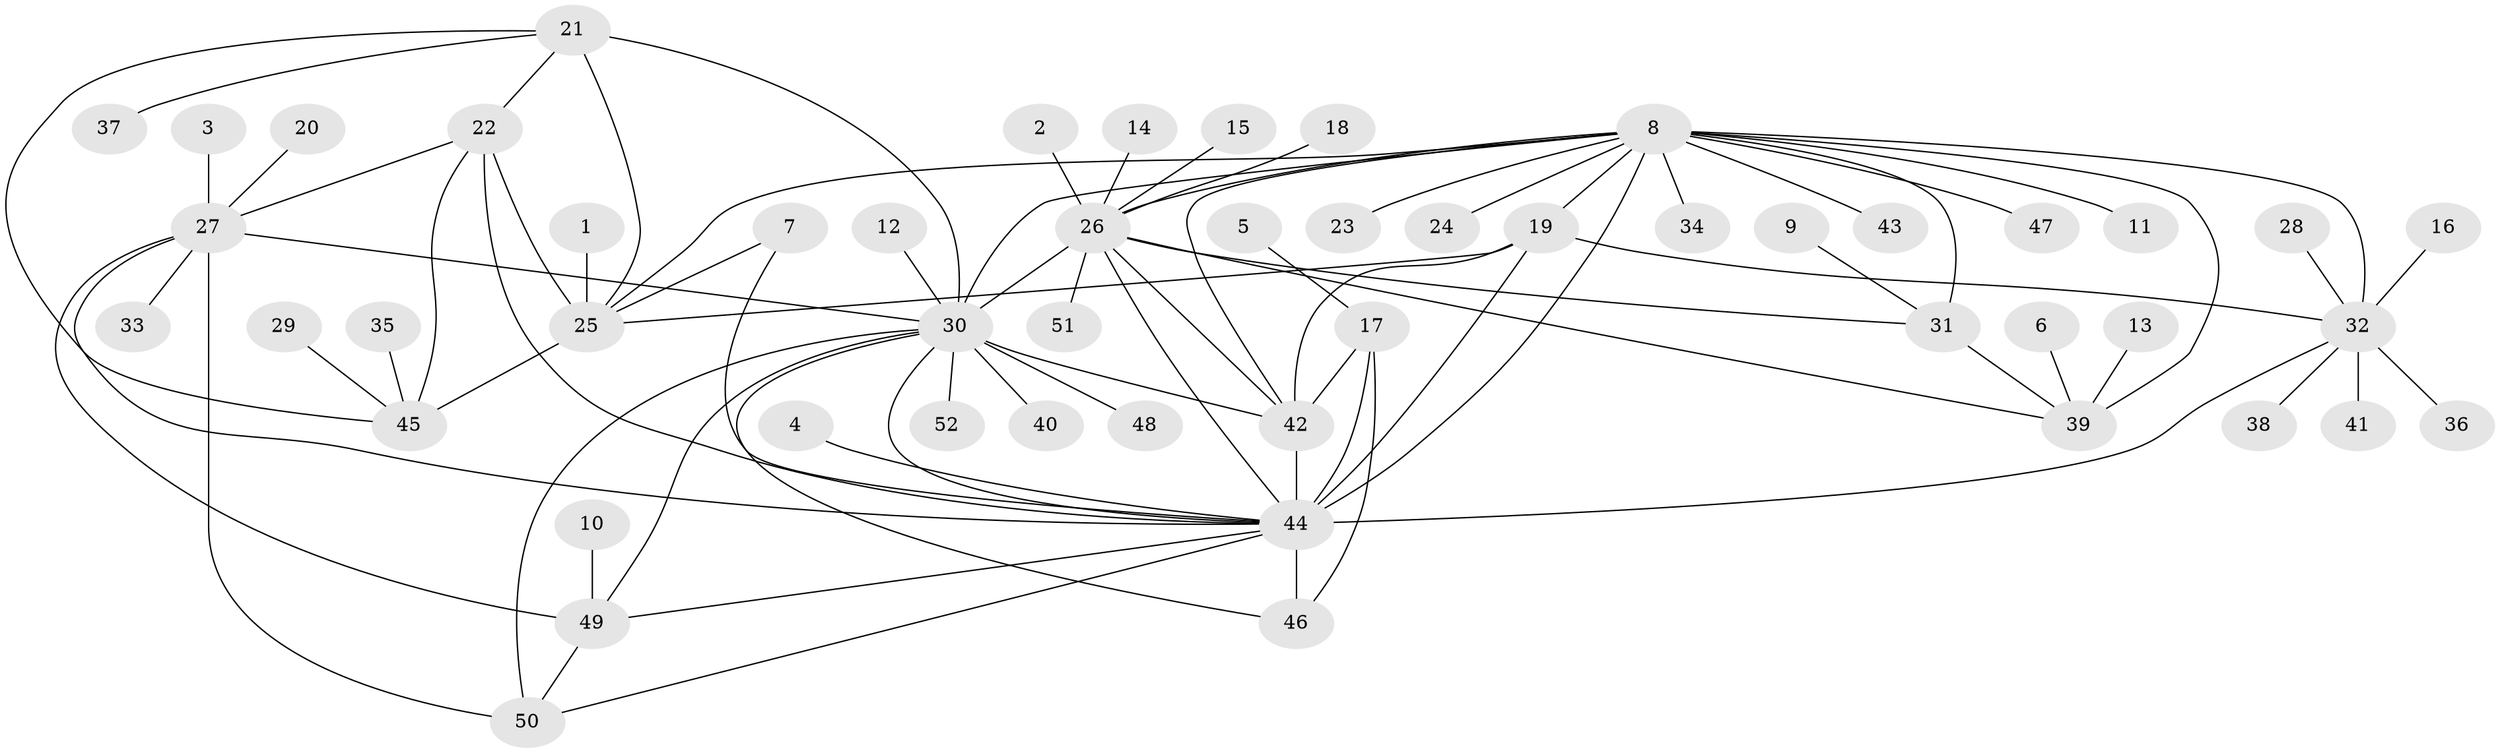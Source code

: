 // original degree distribution, {7: 0.04807692307692308, 9: 0.028846153846153848, 8: 0.08653846153846154, 5: 0.038461538461538464, 10: 0.009615384615384616, 6: 0.019230769230769232, 16: 0.009615384615384616, 2: 0.14423076923076922, 1: 0.5576923076923077, 3: 0.057692307692307696}
// Generated by graph-tools (version 1.1) at 2025/26/03/09/25 03:26:42]
// undirected, 52 vertices, 81 edges
graph export_dot {
graph [start="1"]
  node [color=gray90,style=filled];
  1;
  2;
  3;
  4;
  5;
  6;
  7;
  8;
  9;
  10;
  11;
  12;
  13;
  14;
  15;
  16;
  17;
  18;
  19;
  20;
  21;
  22;
  23;
  24;
  25;
  26;
  27;
  28;
  29;
  30;
  31;
  32;
  33;
  34;
  35;
  36;
  37;
  38;
  39;
  40;
  41;
  42;
  43;
  44;
  45;
  46;
  47;
  48;
  49;
  50;
  51;
  52;
  1 -- 25 [weight=1.0];
  2 -- 26 [weight=1.0];
  3 -- 27 [weight=1.0];
  4 -- 44 [weight=1.0];
  5 -- 17 [weight=1.0];
  6 -- 39 [weight=1.0];
  7 -- 25 [weight=1.0];
  7 -- 44 [weight=1.0];
  8 -- 11 [weight=1.0];
  8 -- 19 [weight=2.0];
  8 -- 23 [weight=1.0];
  8 -- 24 [weight=1.0];
  8 -- 25 [weight=1.0];
  8 -- 26 [weight=2.0];
  8 -- 30 [weight=1.0];
  8 -- 31 [weight=3.0];
  8 -- 32 [weight=2.0];
  8 -- 34 [weight=1.0];
  8 -- 39 [weight=2.0];
  8 -- 42 [weight=1.0];
  8 -- 43 [weight=1.0];
  8 -- 44 [weight=2.0];
  8 -- 47 [weight=1.0];
  9 -- 31 [weight=1.0];
  10 -- 49 [weight=1.0];
  12 -- 30 [weight=1.0];
  13 -- 39 [weight=1.0];
  14 -- 26 [weight=1.0];
  15 -- 26 [weight=1.0];
  16 -- 32 [weight=1.0];
  17 -- 42 [weight=2.0];
  17 -- 44 [weight=2.0];
  17 -- 46 [weight=1.0];
  18 -- 26 [weight=1.0];
  19 -- 25 [weight=1.0];
  19 -- 32 [weight=1.0];
  19 -- 42 [weight=1.0];
  19 -- 44 [weight=1.0];
  20 -- 27 [weight=1.0];
  21 -- 22 [weight=1.0];
  21 -- 25 [weight=2.0];
  21 -- 30 [weight=1.0];
  21 -- 37 [weight=1.0];
  21 -- 45 [weight=1.0];
  22 -- 25 [weight=2.0];
  22 -- 27 [weight=1.0];
  22 -- 44 [weight=1.0];
  22 -- 45 [weight=1.0];
  25 -- 45 [weight=2.0];
  26 -- 30 [weight=1.0];
  26 -- 31 [weight=1.0];
  26 -- 39 [weight=1.0];
  26 -- 42 [weight=1.0];
  26 -- 44 [weight=1.0];
  26 -- 51 [weight=1.0];
  27 -- 30 [weight=1.0];
  27 -- 33 [weight=1.0];
  27 -- 44 [weight=1.0];
  27 -- 49 [weight=1.0];
  27 -- 50 [weight=1.0];
  28 -- 32 [weight=1.0];
  29 -- 45 [weight=1.0];
  30 -- 40 [weight=1.0];
  30 -- 42 [weight=2.0];
  30 -- 44 [weight=1.0];
  30 -- 46 [weight=1.0];
  30 -- 48 [weight=1.0];
  30 -- 49 [weight=1.0];
  30 -- 50 [weight=1.0];
  30 -- 52 [weight=1.0];
  31 -- 39 [weight=1.0];
  32 -- 36 [weight=1.0];
  32 -- 38 [weight=1.0];
  32 -- 41 [weight=1.0];
  32 -- 44 [weight=1.0];
  35 -- 45 [weight=1.0];
  42 -- 44 [weight=4.0];
  44 -- 46 [weight=1.0];
  44 -- 49 [weight=1.0];
  44 -- 50 [weight=1.0];
  49 -- 50 [weight=1.0];
}
